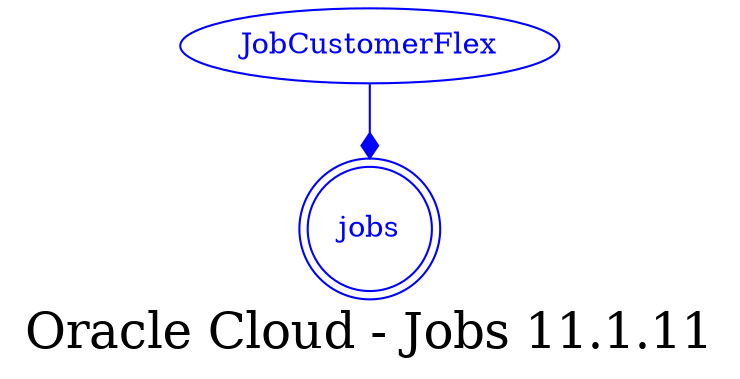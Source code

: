 digraph LexiconGraph {
graph[label="Oracle Cloud - Jobs 11.1.11", fontsize=24]
splines=true
"jobs" [color=blue, fontcolor=blue, shape=doublecircle]
"JobCustomerFlex" -> "jobs" [color=blue, fontcolor=blue, arrowhead=diamond, arrowtail=none]
"JobCustomerFlex" [color=blue, fontcolor=blue, shape=ellipse]
}
